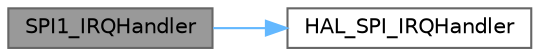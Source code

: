 digraph "SPI1_IRQHandler"
{
 // LATEX_PDF_SIZE
  bgcolor="transparent";
  edge [fontname=Helvetica,fontsize=10,labelfontname=Helvetica,labelfontsize=10];
  node [fontname=Helvetica,fontsize=10,shape=box,height=0.2,width=0.4];
  rankdir="LR";
  Node1 [id="Node000001",label="SPI1_IRQHandler",height=0.2,width=0.4,color="gray40", fillcolor="grey60", style="filled", fontcolor="black",tooltip="This function handles SPI1 global interrupt."];
  Node1 -> Node2 [id="edge1_Node000001_Node000002",color="steelblue1",style="solid",tooltip=" "];
  Node2 [id="Node000002",label="HAL_SPI_IRQHandler",height=0.2,width=0.4,color="grey40", fillcolor="white", style="filled",URL="$group___s_p_i___exported___functions___group2.html#gaf3da6e0a87468bc039b578c21329df47",tooltip=" "];
}
